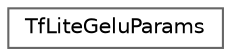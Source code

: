 digraph "Graphical Class Hierarchy"
{
 // LATEX_PDF_SIZE
  bgcolor="transparent";
  edge [fontname=Helvetica,fontsize=10,labelfontname=Helvetica,labelfontsize=10];
  node [fontname=Helvetica,fontsize=10,shape=box,height=0.2,width=0.4];
  rankdir="LR";
  Node0 [id="Node000000",label="TfLiteGeluParams",height=0.2,width=0.4,color="grey40", fillcolor="white", style="filled",URL="$struct_tf_lite_gelu_params.html",tooltip=" "];
}
